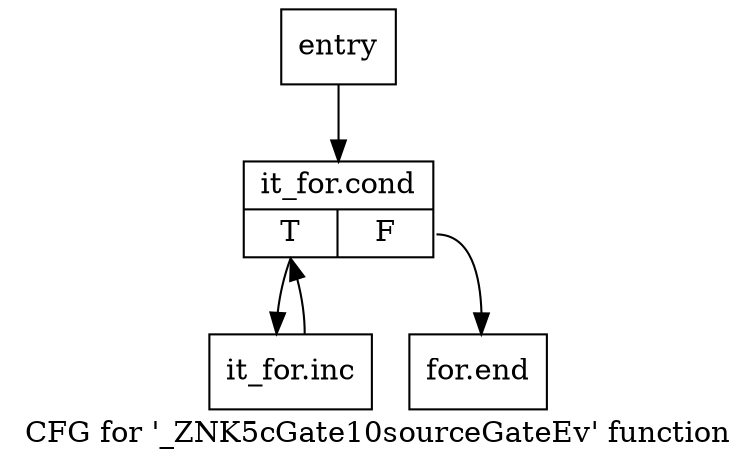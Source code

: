 digraph "CFG for '_ZNK5cGate10sourceGateEv' function" {
	label="CFG for '_ZNK5cGate10sourceGateEv' function";

	Node0x1d5abe0 [shape=record,label="{entry}"];
	Node0x1d5abe0 -> Node0x1d5ac30;
	Node0x1d5ac30 [shape=record,label="{it_for.cond|{<s0>T|<s1>F}}"];
	Node0x1d5ac30:s0 -> Node0x1d5ac80;
	Node0x1d5ac30:s1 -> Node0x1d5acd0;
	Node0x1d5ac80 [shape=record,label="{it_for.inc}"];
	Node0x1d5ac80 -> Node0x1d5ac30;
	Node0x1d5acd0 [shape=record,label="{for.end}"];
}
